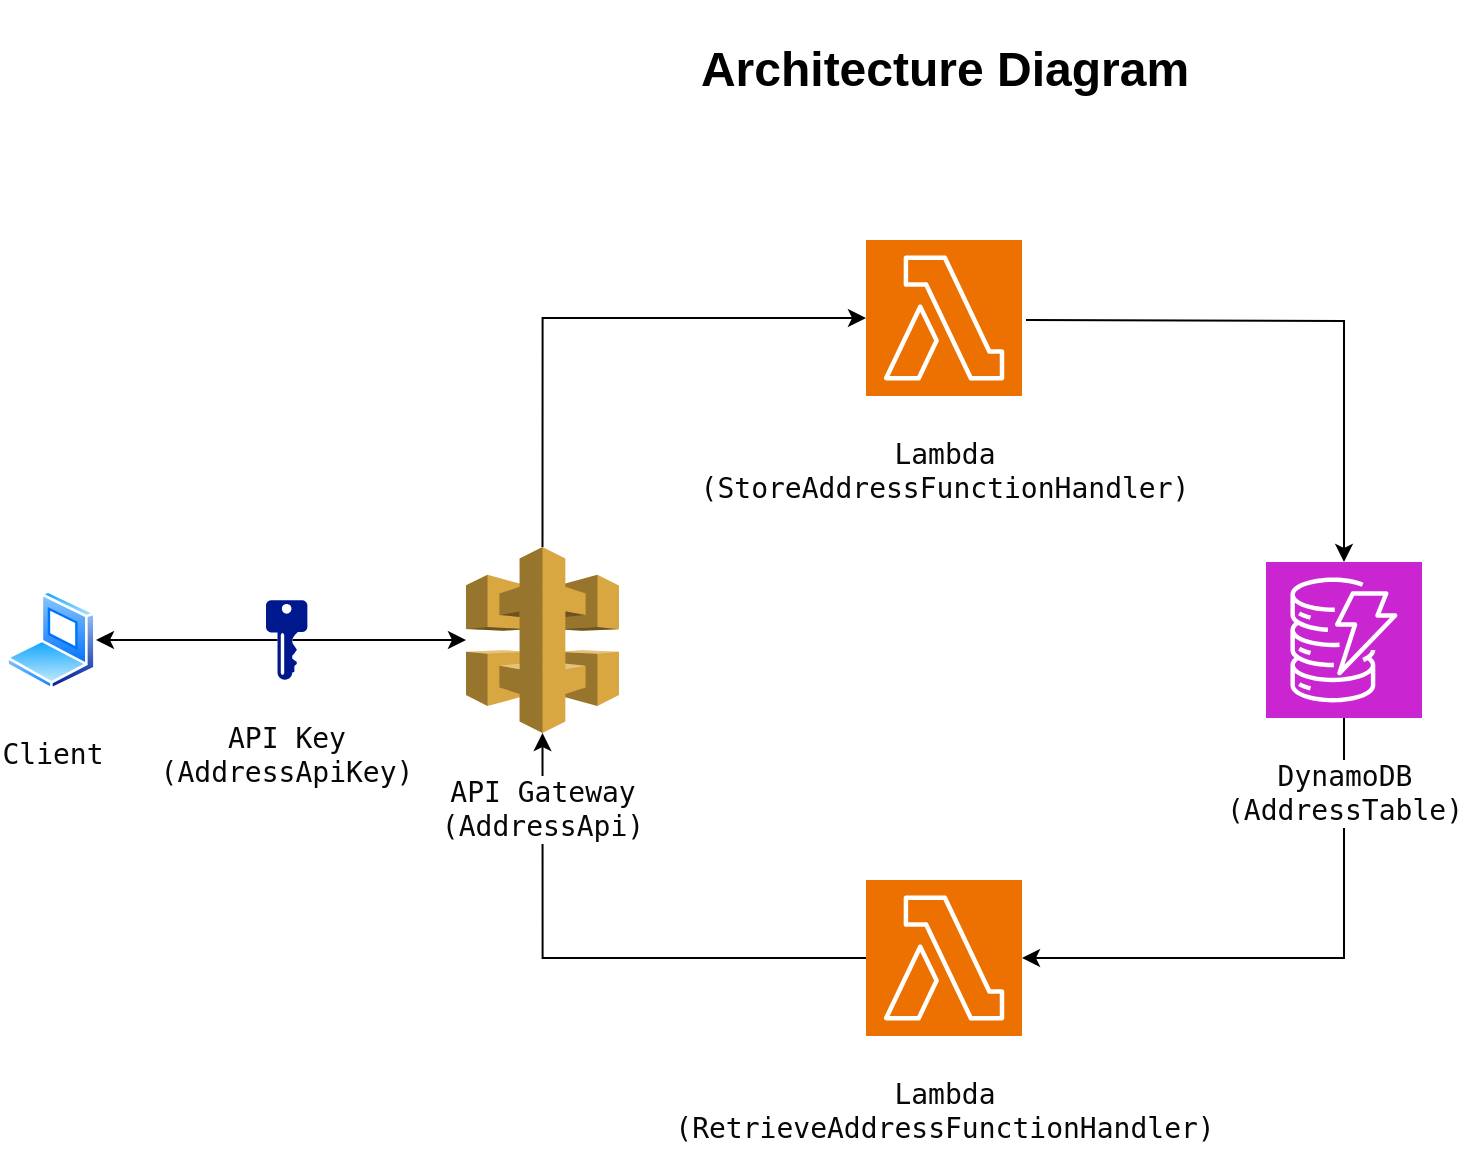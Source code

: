 <mxfile version="24.7.16">
  <diagram name="Page-1" id="p7nSWiINIACkewMrgcw5">
    <mxGraphModel dx="1434" dy="769" grid="1" gridSize="10" guides="1" tooltips="1" connect="1" arrows="1" fold="1" page="1" pageScale="1" pageWidth="850" pageHeight="1100" math="0" shadow="0">
      <root>
        <mxCell id="0" />
        <mxCell id="1" parent="0" />
        <mxCell id="phpOuSa4Bpa68OSb786I-29" style="edgeStyle=orthogonalEdgeStyle;rounded=0;orthogonalLoop=1;jettySize=auto;html=1;exitX=0.5;exitY=1;exitDx=0;exitDy=0;exitPerimeter=0;entryX=1;entryY=0.5;entryDx=0;entryDy=0;entryPerimeter=0;strokeWidth=1;startArrow=none;startFill=0;endArrow=classic;endFill=1;" edge="1" parent="1" source="phpOuSa4Bpa68OSb786I-2" target="WkUFo_KOBGsohk5BV7vz-1">
          <mxGeometry relative="1" as="geometry" />
        </mxCell>
        <mxCell id="phpOuSa4Bpa68OSb786I-22" style="edgeStyle=orthogonalEdgeStyle;rounded=0;orthogonalLoop=1;jettySize=auto;html=1;entryX=0;entryY=0.5;entryDx=0;entryDy=0;entryPerimeter=0;strokeWidth=1;startArrow=classic;startFill=1;endArrow=none;endFill=0;exitX=0.5;exitY=1;exitDx=0;exitDy=0;exitPerimeter=0;" edge="1" parent="1" source="phpOuSa4Bpa68OSb786I-1" target="WkUFo_KOBGsohk5BV7vz-1">
          <mxGeometry relative="1" as="geometry">
            <mxPoint x="260" y="420" as="sourcePoint" />
          </mxGeometry>
        </mxCell>
        <mxCell id="WkUFo_KOBGsohk5BV7vz-1" value="&lt;div style=&quot;background-color: rgb(255, 255, 255);&quot;&gt;&lt;pre style=&quot;font-family:&#39;JetBrains Mono&#39;,monospace;font-size:10.5pt;&quot;&gt;&lt;font color=&quot;#080808&quot;&gt;Lambda&lt;/font&gt;&lt;br&gt;&lt;font color=&quot;#080808&quot;&gt;(RetrieveAddressFunctionHandler)&lt;/font&gt;&lt;/pre&gt;&lt;/div&gt;" style="sketch=0;points=[[0,0,0],[0.25,0,0],[0.5,0,0],[0.75,0,0],[1,0,0],[0,1,0],[0.25,1,0],[0.5,1,0],[0.75,1,0],[1,1,0],[0,0.25,0],[0,0.5,0],[0,0.75,0],[1,0.25,0],[1,0.5,0],[1,0.75,0]];outlineConnect=0;fontColor=#232F3E;fillColor=#ED7100;strokeColor=#ffffff;dashed=0;verticalLabelPosition=bottom;verticalAlign=top;align=center;html=1;fontSize=12;fontStyle=0;aspect=fixed;shape=mxgraph.aws4.resourceIcon;resIcon=mxgraph.aws4.lambda;" parent="1" vertex="1">
          <mxGeometry x="450" y="540" width="78" height="78" as="geometry" />
        </mxCell>
        <mxCell id="phpOuSa4Bpa68OSb786I-1" value="&lt;div style=&quot;background-color: rgb(255, 255, 255);&quot;&gt;&lt;pre style=&quot;font-family:&#39;JetBrains Mono&#39;,monospace;font-size:10.5pt;&quot;&gt;&lt;font color=&quot;#080808&quot;&gt;API Gateway&lt;/font&gt;&lt;br&gt;&lt;font color=&quot;#080808&quot;&gt;(AddressApi)&lt;/font&gt;&lt;/pre&gt;&lt;/div&gt;" style="outlineConnect=0;dashed=0;verticalLabelPosition=bottom;verticalAlign=top;align=center;html=1;shape=mxgraph.aws3.api_gateway;fillColor=#D9A741;gradientColor=none;" vertex="1" parent="1">
          <mxGeometry x="250" y="373.5" width="76.5" height="93" as="geometry" />
        </mxCell>
        <mxCell id="phpOuSa4Bpa68OSb786I-2" value="&lt;div style=&quot;background-color: rgb(255, 255, 255);&quot;&gt;&lt;pre style=&quot;font-family:&#39;JetBrains Mono&#39;,monospace;font-size:10.5pt;&quot;&gt;&lt;font color=&quot;#080808&quot;&gt;DynamoDB&lt;/font&gt;&lt;br&gt;&lt;font color=&quot;#080808&quot;&gt;(AddressTable)&lt;/font&gt;&lt;/pre&gt;&lt;/div&gt;" style="sketch=0;points=[[0,0,0],[0.25,0,0],[0.5,0,0],[0.75,0,0],[1,0,0],[0,1,0],[0.25,1,0],[0.5,1,0],[0.75,1,0],[1,1,0],[0,0.25,0],[0,0.5,0],[0,0.75,0],[1,0.25,0],[1,0.5,0],[1,0.75,0]];outlineConnect=0;fontColor=#232F3E;fillColor=#C925D1;strokeColor=#ffffff;dashed=0;verticalLabelPosition=bottom;verticalAlign=top;align=center;html=1;fontSize=12;fontStyle=0;aspect=fixed;shape=mxgraph.aws4.resourceIcon;resIcon=mxgraph.aws4.dynamodb;" vertex="1" parent="1">
          <mxGeometry x="650" y="381" width="78" height="78" as="geometry" />
        </mxCell>
        <mxCell id="phpOuSa4Bpa68OSb786I-4" value="&lt;div style=&quot;background-color: rgb(255, 255, 255);&quot;&gt;&lt;pre style=&quot;font-family:&#39;JetBrains Mono&#39;,monospace;font-size:10.5pt;&quot;&gt;&lt;font color=&quot;#080808&quot;&gt;Lambda&lt;br&gt;(StoreAddressFunctionHandler)&lt;/font&gt;&lt;/pre&gt;&lt;/div&gt;" style="sketch=0;points=[[0,0,0],[0.25,0,0],[0.5,0,0],[0.75,0,0],[1,0,0],[0,1,0],[0.25,1,0],[0.5,1,0],[0.75,1,0],[1,1,0],[0,0.25,0],[0,0.5,0],[0,0.75,0],[1,0.25,0],[1,0.5,0],[1,0.75,0]];outlineConnect=0;fontColor=#232F3E;fillColor=#ED7100;strokeColor=#ffffff;dashed=0;verticalLabelPosition=bottom;verticalAlign=top;align=center;html=1;fontSize=12;fontStyle=0;aspect=fixed;shape=mxgraph.aws4.resourceIcon;resIcon=mxgraph.aws4.lambda;" vertex="1" parent="1">
          <mxGeometry x="450" y="220" width="78" height="78" as="geometry" />
        </mxCell>
        <mxCell id="phpOuSa4Bpa68OSb786I-20" style="edgeStyle=orthogonalEdgeStyle;rounded=0;orthogonalLoop=1;jettySize=auto;html=1;exitX=0.64;exitY=0.5;exitDx=0;exitDy=0;exitPerimeter=0;strokeWidth=1;endArrow=classic;endFill=1;" edge="1" parent="1" source="phpOuSa4Bpa68OSb786I-7" target="phpOuSa4Bpa68OSb786I-1">
          <mxGeometry relative="1" as="geometry" />
        </mxCell>
        <mxCell id="phpOuSa4Bpa68OSb786I-35" style="edgeStyle=orthogonalEdgeStyle;rounded=0;orthogonalLoop=1;jettySize=auto;html=1;exitX=0.28;exitY=0.5;exitDx=0;exitDy=0;exitPerimeter=0;entryX=1;entryY=0.5;entryDx=0;entryDy=0;" edge="1" parent="1" source="phpOuSa4Bpa68OSb786I-7" target="phpOuSa4Bpa68OSb786I-33">
          <mxGeometry relative="1" as="geometry" />
        </mxCell>
        <mxCell id="phpOuSa4Bpa68OSb786I-7" value="&lt;div style=&quot;background-color: rgb(255, 255, 255);&quot;&gt;&lt;pre style=&quot;font-family:&#39;JetBrains Mono&#39;,monospace;font-size:10.5pt;&quot;&gt;&lt;font color=&quot;#080808&quot;&gt;API Key&lt;/font&gt;&lt;br&gt;&lt;font color=&quot;#080808&quot;&gt;(AddressApiKey)&lt;/font&gt;&lt;/pre&gt;&lt;/div&gt;" style="sketch=0;aspect=fixed;pointerEvents=1;shadow=0;dashed=0;html=1;strokeColor=none;labelPosition=center;verticalLabelPosition=bottom;verticalAlign=top;align=center;fillColor=#00188D;shape=mxgraph.mscae.enterprise.key_permissions" vertex="1" parent="1">
          <mxGeometry x="150" y="400.12" width="20.68" height="39.77" as="geometry" />
        </mxCell>
        <mxCell id="phpOuSa4Bpa68OSb786I-26" style="edgeStyle=orthogonalEdgeStyle;rounded=0;orthogonalLoop=1;jettySize=auto;html=1;entryX=0.5;entryY=0;entryDx=0;entryDy=0;entryPerimeter=0;strokeWidth=1;startArrow=none;startFill=0;endArrow=classic;endFill=1;" edge="1" parent="1" target="phpOuSa4Bpa68OSb786I-2">
          <mxGeometry relative="1" as="geometry">
            <mxPoint x="530" y="260" as="sourcePoint" />
          </mxGeometry>
        </mxCell>
        <mxCell id="phpOuSa4Bpa68OSb786I-33" value="&lt;pre style=&quot;font-family:&#39;JetBrains Mono&#39;,monospace;font-size:10.5pt;&quot;&gt;&lt;font color=&quot;#080808&quot;&gt;Client&lt;/font&gt;&lt;br&gt;&lt;/pre&gt;" style="image;aspect=fixed;perimeter=ellipsePerimeter;html=1;align=center;shadow=0;dashed=0;spacingTop=3;image=img/lib/active_directory/laptop_client.svg;" vertex="1" parent="1">
          <mxGeometry x="20" y="395" width="45" height="50" as="geometry" />
        </mxCell>
        <mxCell id="phpOuSa4Bpa68OSb786I-36" style="edgeStyle=orthogonalEdgeStyle;rounded=0;orthogonalLoop=1;jettySize=auto;html=1;exitX=0.5;exitY=0;exitDx=0;exitDy=0;exitPerimeter=0;entryX=0;entryY=0.5;entryDx=0;entryDy=0;entryPerimeter=0;startArrow=none;startFill=0;endArrow=classic;endFill=1;" edge="1" parent="1" source="phpOuSa4Bpa68OSb786I-1" target="phpOuSa4Bpa68OSb786I-4">
          <mxGeometry relative="1" as="geometry" />
        </mxCell>
        <mxCell id="phpOuSa4Bpa68OSb786I-38" value="&lt;h1&gt;Architecture Diagram&lt;/h1&gt;" style="text;html=1;align=center;verticalAlign=middle;resizable=0;points=[];autosize=1;strokeColor=none;fillColor=none;" vertex="1" parent="1">
          <mxGeometry x="354" y="100" width="270" height="70" as="geometry" />
        </mxCell>
      </root>
    </mxGraphModel>
  </diagram>
</mxfile>
